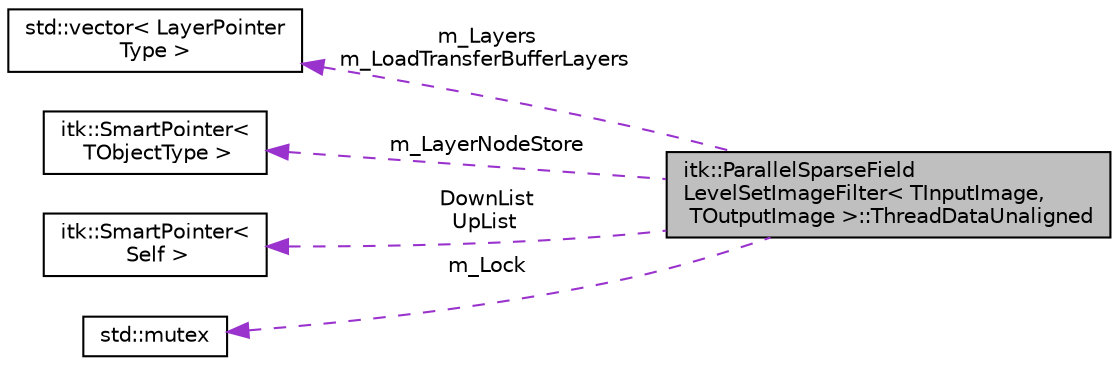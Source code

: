digraph "itk::ParallelSparseFieldLevelSetImageFilter&lt; TInputImage, TOutputImage &gt;::ThreadDataUnaligned"
{
 // LATEX_PDF_SIZE
  edge [fontname="Helvetica",fontsize="10",labelfontname="Helvetica",labelfontsize="10"];
  node [fontname="Helvetica",fontsize="10",shape=record];
  rankdir="LR";
  Node1 [label="itk::ParallelSparseField\lLevelSetImageFilter\< TInputImage,\l TOutputImage \>::ThreadDataUnaligned",height=0.2,width=0.4,color="black", fillcolor="grey75", style="filled", fontcolor="black",tooltip=" "];
  Node2 -> Node1 [dir="back",color="darkorchid3",fontsize="10",style="dashed",label=" m_Layers\nm_LoadTransferBufferLayers" ,fontname="Helvetica"];
  Node2 [label="std::vector\< LayerPointer\lType \>",height=0.2,width=0.4,color="black", fillcolor="white", style="filled",tooltip=" "];
  Node3 -> Node1 [dir="back",color="darkorchid3",fontsize="10",style="dashed",label=" m_LayerNodeStore" ,fontname="Helvetica"];
  Node3 [label="itk::SmartPointer\<\l TObjectType \>",height=0.2,width=0.4,color="black", fillcolor="white", style="filled",URL="$classitk_1_1SmartPointer.html",tooltip="Implements transparent reference counting."];
  Node4 -> Node1 [dir="back",color="darkorchid3",fontsize="10",style="dashed",label=" DownList\nUpList" ,fontname="Helvetica"];
  Node4 [label="itk::SmartPointer\<\l Self \>",height=0.2,width=0.4,color="black", fillcolor="white", style="filled",URL="$classitk_1_1SmartPointer.html",tooltip=" "];
  Node5 -> Node1 [dir="back",color="darkorchid3",fontsize="10",style="dashed",label=" m_Lock" ,fontname="Helvetica"];
  Node5 [label="std::mutex",height=0.2,width=0.4,color="black", fillcolor="white", style="filled",tooltip=" "];
}
